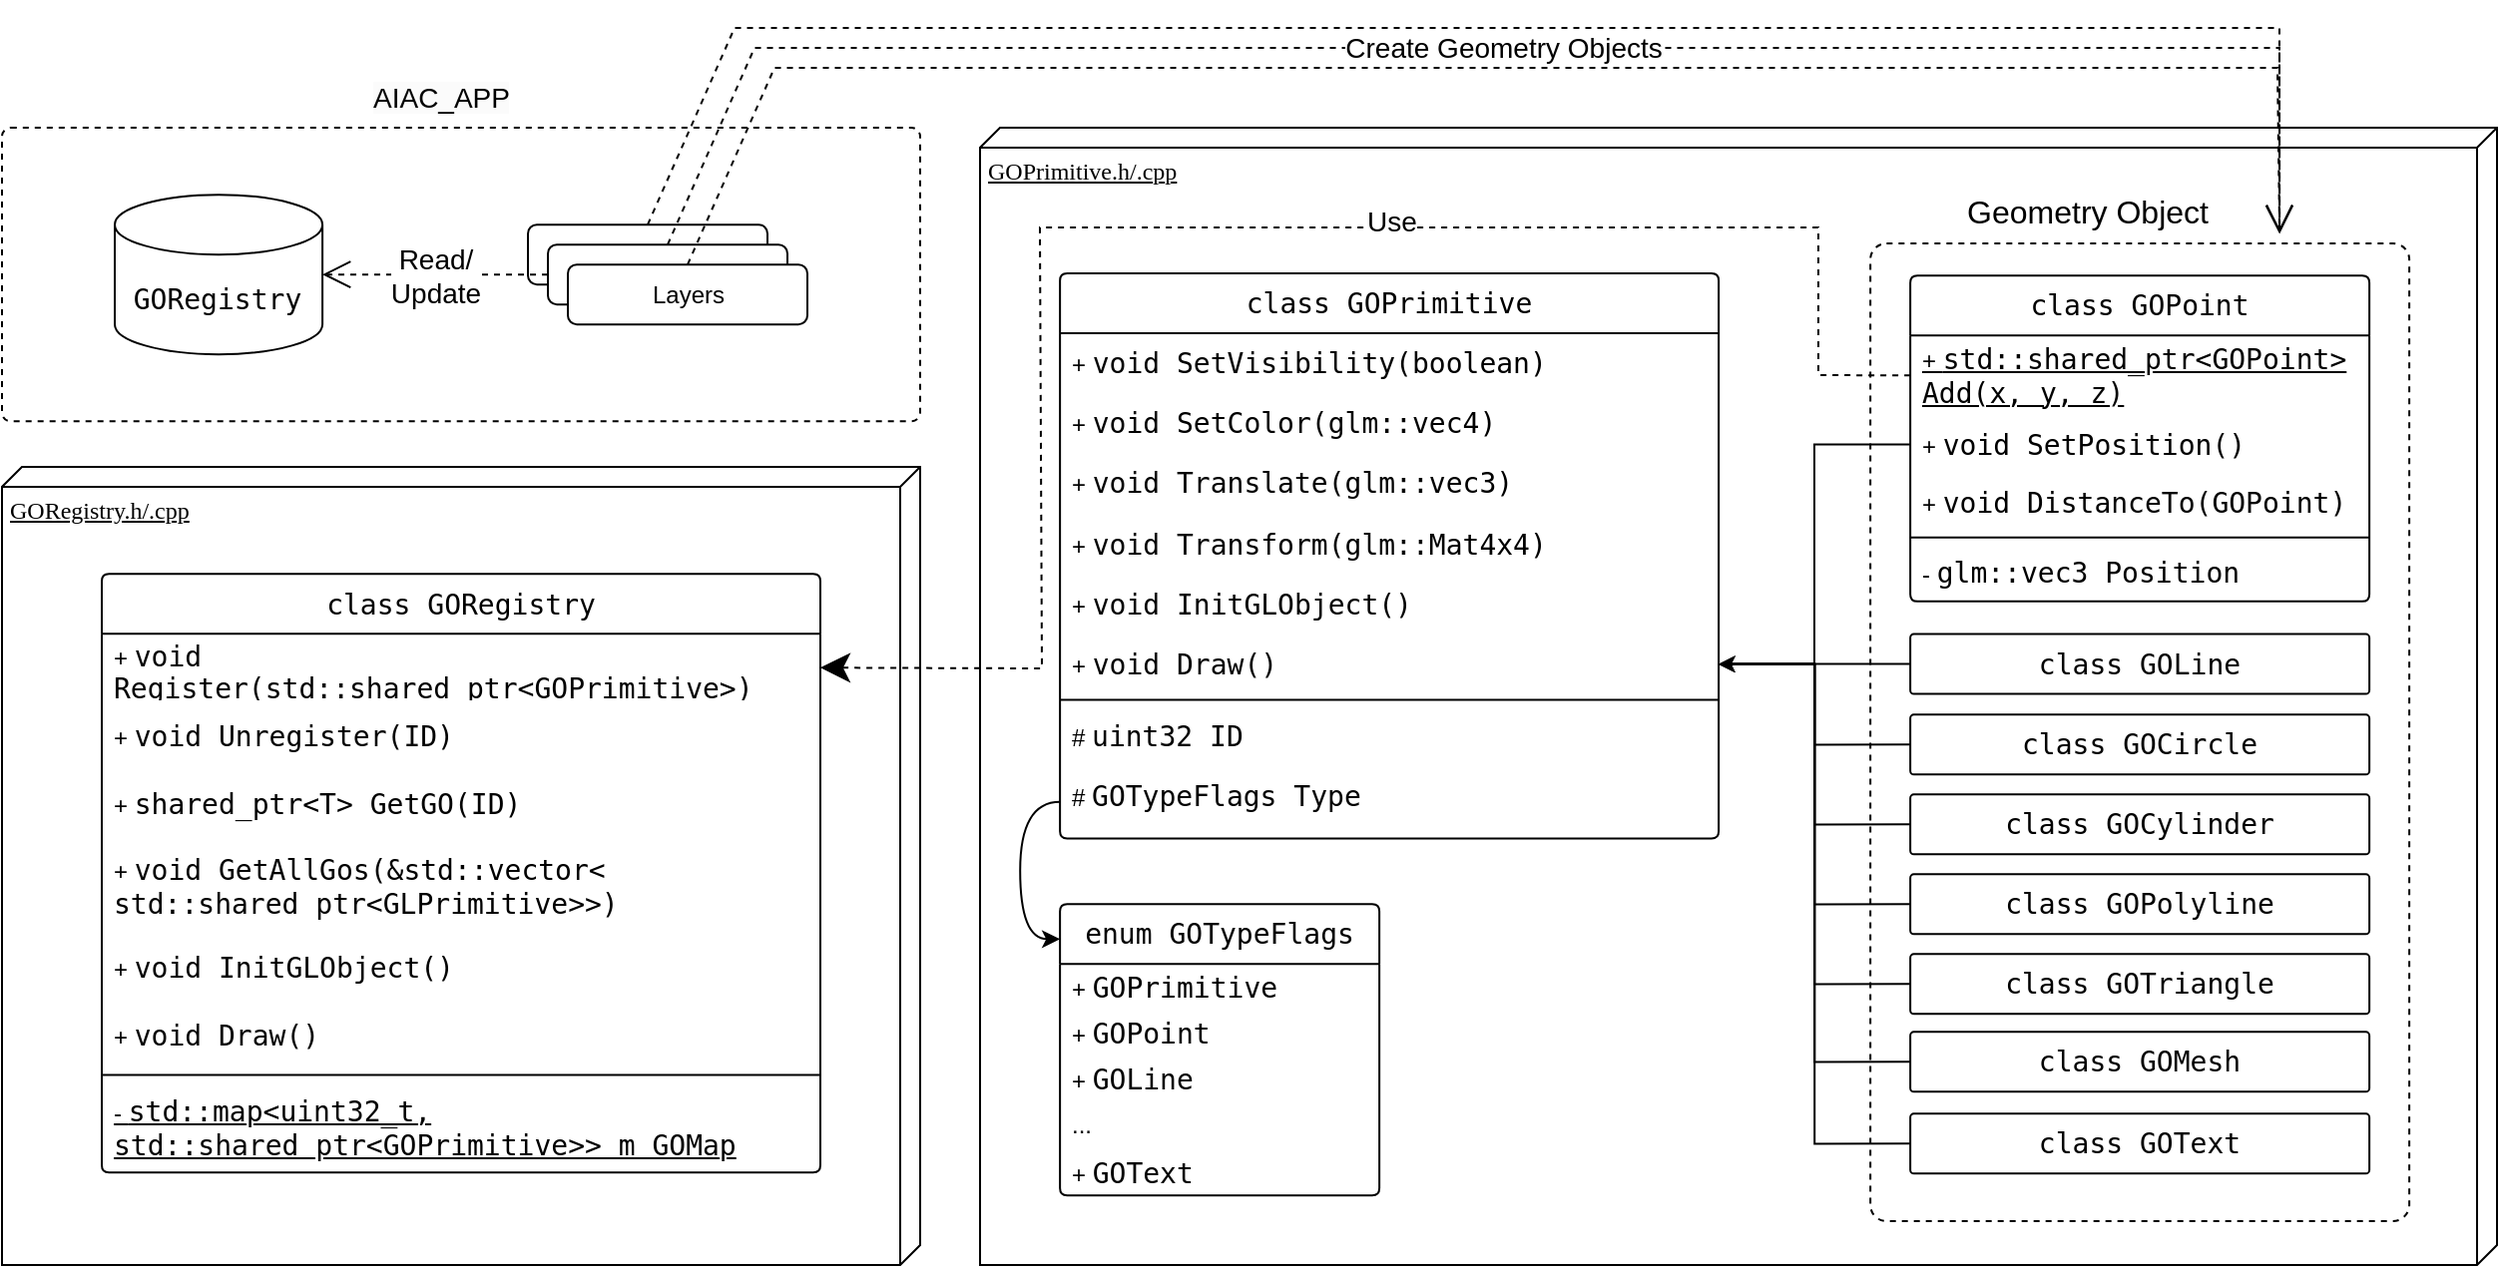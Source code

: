 <mxfile version="25.0.3">
  <diagram id="C5RBs43oDa-KdzZeNtuy" name="Page-1">
    <mxGraphModel dx="2353" dy="881" grid="0" gridSize="10" guides="1" tooltips="1" connect="1" arrows="1" fold="1" page="1" pageScale="1" pageWidth="827" pageHeight="1169" math="0" shadow="0">
      <root>
        <mxCell id="WIyWlLk6GJQsqaUBKTNV-0" />
        <mxCell id="WIyWlLk6GJQsqaUBKTNV-1" parent="WIyWlLk6GJQsqaUBKTNV-0" />
        <mxCell id="sMStKUehqGQMSR1SdG5j-219" value="" style="rounded=1;whiteSpace=wrap;html=1;dashed=1;strokeWidth=1;perimeterSpacing=5;arcSize=3;fillColor=none;" parent="WIyWlLk6GJQsqaUBKTNV-1" vertex="1">
          <mxGeometry x="-788" y="80" width="460" height="147.14" as="geometry" />
        </mxCell>
        <mxCell id="sMStKUehqGQMSR1SdG5j-0" value="GOPrimitive.h/.cpp" style="verticalAlign=top;align=left;spacingTop=8;spacingLeft=2;spacingRight=12;shape=cube;size=10;direction=south;fontStyle=4;html=1;rounded=0;shadow=0;comic=0;labelBackgroundColor=none;strokeWidth=1;fontFamily=Verdana;fontSize=12;fillColor=none;fontColor=default;" parent="WIyWlLk6GJQsqaUBKTNV-1" vertex="1">
          <mxGeometry x="-298" y="80" width="760" height="570" as="geometry" />
        </mxCell>
        <mxCell id="sMStKUehqGQMSR1SdG5j-194" value="" style="rounded=1;whiteSpace=wrap;html=1;dashed=1;strokeWidth=1;perimeterSpacing=5;arcSize=3;fillColor=none;" parent="WIyWlLk6GJQsqaUBKTNV-1" vertex="1">
          <mxGeometry x="148.06" y="138" width="270" height="490" as="geometry" />
        </mxCell>
        <mxCell id="sMStKUehqGQMSR1SdG5j-5" value="" style="group" parent="WIyWlLk6GJQsqaUBKTNV-1" connectable="0" vertex="1">
          <mxGeometry x="-257.94" y="153" width="330" height="320" as="geometry" />
        </mxCell>
        <mxCell id="sMStKUehqGQMSR1SdG5j-6" value="&lt;span style=&quot;font-family: &amp;quot;Droid Sans Mono&amp;quot;, &amp;quot;monospace&amp;quot;, monospace, &amp;quot;UbuntuMono Nerd Font&amp;quot;, Consolas, &amp;quot;Courier New&amp;quot;, monospace; font-size: 14px;&quot;&gt;class&amp;nbsp;&lt;/span&gt;&lt;font face=&quot;Droid Sans Mono, monospace, monospace, UbuntuMono Nerd Font, Consolas, Courier New, monospace&quot;&gt;&lt;span style=&quot;font-size: 14px;&quot;&gt;GOPrimitive&lt;/span&gt;&lt;/font&gt;" style="swimlane;fontStyle=0;childLayout=stackLayout;horizontal=1;startSize=30;horizontalStack=0;resizeParent=1;resizeParentMax=0;resizeLast=0;collapsible=1;marginBottom=0;whiteSpace=wrap;html=1;fontColor=default;rounded=1;arcSize=4;swimlaneLine=1;" parent="sMStKUehqGQMSR1SdG5j-5" vertex="1">
          <mxGeometry width="330" height="283.194" as="geometry">
            <mxRectangle x="878" y="661" width="54" height="30" as="alternateBounds" />
          </mxGeometry>
        </mxCell>
        <mxCell id="sMStKUehqGQMSR1SdG5j-7" value="&lt;div style=&quot;text-align: center;&quot;&gt;&lt;span style=&quot;background-color: initial;&quot;&gt;+&amp;nbsp;&lt;/span&gt;&lt;span style=&quot;background-color: initial;&quot;&gt;&lt;font face=&quot;Droid Sans Mono, monospace, monospace, UbuntuMono Nerd Font, Consolas, Courier New, monospace&quot;&gt;&lt;span style=&quot;font-size: 14px;&quot;&gt;void SetVisibility(boolean)&lt;/span&gt;&lt;/font&gt;&lt;/span&gt;&lt;/div&gt;" style="text;strokeColor=none;fillColor=none;align=left;verticalAlign=middle;spacingLeft=4;spacingRight=4;overflow=hidden;points=[[0,0.5],[1,0.5]];portConstraint=eastwest;rotatable=0;whiteSpace=wrap;html=1;fontColor=default;" parent="sMStKUehqGQMSR1SdG5j-6" vertex="1">
          <mxGeometry y="30" width="330" height="30.155" as="geometry" />
        </mxCell>
        <mxCell id="sMStKUehqGQMSR1SdG5j-8" value="&lt;span style=&quot;text-align: center; background-color: initial;&quot;&gt;+&amp;nbsp;&lt;/span&gt;&lt;span style=&quot;text-align: center; background-color: initial;&quot;&gt;&lt;font face=&quot;Droid Sans Mono, monospace, monospace, UbuntuMono Nerd Font, Consolas, Courier New, monospace&quot;&gt;&lt;span style=&quot;font-size: 14px;&quot;&gt;void SetColor(glm::vec4)&lt;/span&gt;&lt;/font&gt;&lt;/span&gt;" style="text;strokeColor=none;fillColor=none;align=left;verticalAlign=middle;spacingLeft=4;spacingRight=4;overflow=hidden;points=[[0,0.5],[1,0.5]];portConstraint=eastwest;rotatable=0;whiteSpace=wrap;html=1;fontColor=default;" parent="sMStKUehqGQMSR1SdG5j-6" vertex="1">
          <mxGeometry y="60.155" width="330" height="30.155" as="geometry" />
        </mxCell>
        <mxCell id="sMStKUehqGQMSR1SdG5j-21" value="&lt;span style=&quot;text-align: center; background-color: initial;&quot;&gt;+&amp;nbsp;&lt;/span&gt;&lt;span style=&quot;text-align: center; background-color: initial;&quot;&gt;&lt;font face=&quot;Droid Sans Mono, monospace, monospace, UbuntuMono Nerd Font, Consolas, Courier New, monospace&quot;&gt;&lt;span style=&quot;font-size: 14px;&quot;&gt;void Translate(glm::vec3)&lt;/span&gt;&lt;/font&gt;&lt;/span&gt;" style="text;strokeColor=none;fillColor=none;align=left;verticalAlign=middle;spacingLeft=4;spacingRight=4;overflow=hidden;points=[[0,0.5],[1,0.5]];portConstraint=eastwest;rotatable=0;whiteSpace=wrap;html=1;fontColor=default;" parent="sMStKUehqGQMSR1SdG5j-6" vertex="1">
          <mxGeometry y="90.309" width="330" height="30.155" as="geometry" />
        </mxCell>
        <mxCell id="sMStKUehqGQMSR1SdG5j-22" value="&lt;span style=&quot;background-color: initial; text-align: center;&quot;&gt;+&amp;nbsp;&lt;/span&gt;&lt;span style=&quot;background-color: initial; text-align: center;&quot;&gt;&lt;font face=&quot;Droid Sans Mono, monospace, monospace, UbuntuMono Nerd Font, Consolas, Courier New, monospace&quot;&gt;&lt;span style=&quot;font-size: 14px;&quot;&gt;void Transform(glm::Mat4x4)&lt;/span&gt;&lt;/font&gt;&lt;/span&gt;" style="text;strokeColor=none;fillColor=none;align=left;verticalAlign=middle;spacingLeft=4;spacingRight=4;overflow=hidden;points=[[0,0.5],[1,0.5]];portConstraint=eastwest;rotatable=0;whiteSpace=wrap;html=1;fontColor=default;" parent="sMStKUehqGQMSR1SdG5j-6" vertex="1">
          <mxGeometry y="120.464" width="330" height="30.155" as="geometry" />
        </mxCell>
        <mxCell id="sMStKUehqGQMSR1SdG5j-23" value="&lt;span style=&quot;background-color: initial; text-align: center;&quot;&gt;+&amp;nbsp;&lt;/span&gt;&lt;span style=&quot;background-color: initial; text-align: center;&quot;&gt;&lt;font face=&quot;Droid Sans Mono, monospace, monospace, UbuntuMono Nerd Font, Consolas, Courier New, monospace&quot;&gt;&lt;span style=&quot;font-size: 14px;&quot;&gt;void InitGLObject()&lt;/span&gt;&lt;/font&gt;&lt;/span&gt;" style="text;strokeColor=none;fillColor=none;align=left;verticalAlign=middle;spacingLeft=4;spacingRight=4;overflow=hidden;points=[[0,0.5],[1,0.5]];portConstraint=eastwest;rotatable=0;whiteSpace=wrap;html=1;fontColor=default;" parent="sMStKUehqGQMSR1SdG5j-6" vertex="1">
          <mxGeometry y="150.619" width="330" height="30.155" as="geometry" />
        </mxCell>
        <mxCell id="sMStKUehqGQMSR1SdG5j-24" value="&lt;span style=&quot;background-color: initial; text-align: center;&quot;&gt;+&amp;nbsp;&lt;/span&gt;&lt;span style=&quot;background-color: initial; text-align: center;&quot;&gt;&lt;font face=&quot;Droid Sans Mono, monospace, monospace, UbuntuMono Nerd Font, Consolas, Courier New, monospace&quot;&gt;&lt;span style=&quot;font-size: 14px;&quot;&gt;void Draw()&lt;/span&gt;&lt;/font&gt;&lt;/span&gt;" style="text;strokeColor=none;fillColor=none;align=left;verticalAlign=middle;spacingLeft=4;spacingRight=4;overflow=hidden;points=[[0,0.5],[1,0.5]];portConstraint=eastwest;rotatable=0;whiteSpace=wrap;html=1;fontColor=default;" parent="sMStKUehqGQMSR1SdG5j-6" vertex="1">
          <mxGeometry y="180.773" width="330" height="30.155" as="geometry" />
        </mxCell>
        <mxCell id="sMStKUehqGQMSR1SdG5j-28" value="" style="line;strokeWidth=1;fillColor=none;align=left;verticalAlign=middle;spacingTop=-1;spacingLeft=3;spacingRight=3;rotatable=0;labelPosition=right;points=[];portConstraint=eastwest;strokeColor=inherit;" parent="sMStKUehqGQMSR1SdG5j-6" vertex="1">
          <mxGeometry y="210.928" width="330" height="5.571" as="geometry" />
        </mxCell>
        <mxCell id="sMStKUehqGQMSR1SdG5j-31" value="&lt;span style=&quot;background-color: initial; text-align: center;&quot;&gt;#&amp;nbsp;&lt;/span&gt;&lt;span style=&quot;background-color: initial; text-align: center;&quot;&gt;&lt;font face=&quot;Droid Sans Mono, monospace, monospace, UbuntuMono Nerd Font, Consolas, Courier New, monospace&quot;&gt;&lt;span style=&quot;font-size: 14px;&quot;&gt;uint32 ID&lt;/span&gt;&lt;/font&gt;&lt;/span&gt;" style="text;strokeColor=none;fillColor=none;align=left;verticalAlign=middle;spacingLeft=4;spacingRight=4;overflow=hidden;points=[[0,0.5],[1,0.5]];portConstraint=eastwest;rotatable=0;whiteSpace=wrap;html=1;fontColor=default;" parent="sMStKUehqGQMSR1SdG5j-6" vertex="1">
          <mxGeometry y="216.499" width="330" height="30.155" as="geometry" />
        </mxCell>
        <mxCell id="sMStKUehqGQMSR1SdG5j-9" value="&lt;span style=&quot;text-align: center; background-color: initial;&quot;&gt;#&amp;nbsp;&lt;/span&gt;&lt;span style=&quot;text-align: center; background-color: initial;&quot;&gt;&lt;font face=&quot;Droid Sans Mono, monospace, monospace, UbuntuMono Nerd Font, Consolas, Courier New, monospace&quot;&gt;&lt;span style=&quot;font-size: 14px;&quot;&gt;GOTypeFlags Type&lt;/span&gt;&lt;/font&gt;&lt;/span&gt;" style="text;strokeColor=none;fillColor=none;align=left;verticalAlign=top;spacingLeft=4;spacingRight=4;overflow=hidden;points=[[0,0.5],[1,0.5]];portConstraint=eastwest;rotatable=0;whiteSpace=wrap;html=1;fontColor=default;" parent="sMStKUehqGQMSR1SdG5j-6" vertex="1">
          <mxGeometry y="246.654" width="330" height="36.54" as="geometry" />
        </mxCell>
        <mxCell id="sMStKUehqGQMSR1SdG5j-33" value="" style="group" parent="WIyWlLk6GJQsqaUBKTNV-1" connectable="0" vertex="1">
          <mxGeometry x="-257.94" y="469.16" width="160" height="150" as="geometry" />
        </mxCell>
        <mxCell id="sMStKUehqGQMSR1SdG5j-34" value="&lt;span style=&quot;font-family: &amp;quot;Droid Sans Mono&amp;quot;, &amp;quot;monospace&amp;quot;, monospace, &amp;quot;UbuntuMono Nerd Font&amp;quot;, Consolas, &amp;quot;Courier New&amp;quot;, monospace; font-size: 14px;&quot;&gt;enum&amp;nbsp;&lt;/span&gt;&lt;font face=&quot;Droid Sans Mono, monospace, monospace, UbuntuMono Nerd Font, Consolas, Courier New, monospace&quot;&gt;&lt;span style=&quot;font-size: 14px;&quot;&gt;GOTypeFlags&lt;/span&gt;&lt;/font&gt;" style="swimlane;fontStyle=0;childLayout=stackLayout;horizontal=1;startSize=30;horizontalStack=0;resizeParent=1;resizeParentMax=0;resizeLast=0;collapsible=1;marginBottom=0;whiteSpace=wrap;html=1;fontColor=default;rounded=1;arcSize=4;swimlaneLine=1;" parent="sMStKUehqGQMSR1SdG5j-33" vertex="1">
          <mxGeometry width="160" height="145.979" as="geometry">
            <mxRectangle x="878" y="661" width="54" height="30" as="alternateBounds" />
          </mxGeometry>
        </mxCell>
        <mxCell id="sMStKUehqGQMSR1SdG5j-43" value="&lt;span style=&quot;background-color: initial; text-align: center;&quot;&gt;+&amp;nbsp;&lt;font face=&quot;Droid Sans Mono, monospace, monospace, UbuntuMono Nerd Font, Consolas, Courier New, monospace&quot;&gt;&lt;span style=&quot;font-size: 14px;&quot;&gt;GOPrimitive&lt;/span&gt;&lt;/font&gt;&lt;/span&gt;" style="text;strokeColor=none;fillColor=none;align=left;verticalAlign=middle;spacingLeft=4;spacingRight=4;overflow=hidden;points=[[0,0.5],[1,0.5]];portConstraint=eastwest;rotatable=0;whiteSpace=wrap;html=1;fontColor=default;" parent="sMStKUehqGQMSR1SdG5j-34" vertex="1">
          <mxGeometry y="30" width="160" height="23.196" as="geometry" />
        </mxCell>
        <mxCell id="sMStKUehqGQMSR1SdG5j-46" value="&lt;span style=&quot;background-color: initial; text-align: center;&quot;&gt;+&amp;nbsp;&lt;font face=&quot;Droid Sans Mono, monospace, monospace, UbuntuMono Nerd Font, Consolas, Courier New, monospace&quot;&gt;&lt;span style=&quot;font-size: 14px;&quot;&gt;GOPoint&lt;/span&gt;&lt;/font&gt;&lt;/span&gt;" style="text;strokeColor=none;fillColor=none;align=left;verticalAlign=middle;spacingLeft=4;spacingRight=4;overflow=hidden;points=[[0,0.5],[1,0.5]];portConstraint=eastwest;rotatable=0;whiteSpace=wrap;html=1;fontColor=default;" parent="sMStKUehqGQMSR1SdG5j-34" vertex="1">
          <mxGeometry y="53.196" width="160" height="23.196" as="geometry" />
        </mxCell>
        <mxCell id="sMStKUehqGQMSR1SdG5j-48" value="&lt;span style=&quot;background-color: initial; text-align: center;&quot;&gt;+&amp;nbsp;&lt;font face=&quot;Droid Sans Mono, monospace, monospace, UbuntuMono Nerd Font, Consolas, Courier New, monospace&quot;&gt;&lt;span style=&quot;font-size: 14px;&quot;&gt;GOLine&lt;/span&gt;&lt;/font&gt;&lt;/span&gt;" style="text;strokeColor=none;fillColor=none;align=left;verticalAlign=middle;spacingLeft=4;spacingRight=4;overflow=hidden;points=[[0,0.5],[1,0.5]];portConstraint=eastwest;rotatable=0;whiteSpace=wrap;html=1;fontColor=default;" parent="sMStKUehqGQMSR1SdG5j-34" vertex="1">
          <mxGeometry y="76.392" width="160" height="23.196" as="geometry" />
        </mxCell>
        <mxCell id="sMStKUehqGQMSR1SdG5j-161" value="&lt;div style=&quot;text-align: center;&quot;&gt;&lt;span style=&quot;background-color: initial;&quot;&gt;...&lt;/span&gt;&lt;/div&gt;" style="text;strokeColor=none;fillColor=none;align=left;verticalAlign=middle;spacingLeft=4;spacingRight=4;overflow=hidden;points=[[0,0.5],[1,0.5]];portConstraint=eastwest;rotatable=0;whiteSpace=wrap;html=1;fontColor=default;" parent="sMStKUehqGQMSR1SdG5j-34" vertex="1">
          <mxGeometry y="99.588" width="160" height="23.196" as="geometry" />
        </mxCell>
        <mxCell id="sMStKUehqGQMSR1SdG5j-53" value="&lt;span style=&quot;background-color: initial; text-align: center;&quot;&gt;+&amp;nbsp;&lt;font face=&quot;Droid Sans Mono, monospace, monospace, UbuntuMono Nerd Font, Consolas, Courier New, monospace&quot;&gt;&lt;span style=&quot;font-size: 14px;&quot;&gt;GOText&lt;/span&gt;&lt;/font&gt;&lt;/span&gt;" style="text;strokeColor=none;fillColor=none;align=left;verticalAlign=middle;spacingLeft=4;spacingRight=4;overflow=hidden;points=[[0,0.5],[1,0.5]];portConstraint=eastwest;rotatable=0;whiteSpace=wrap;html=1;fontColor=default;" parent="sMStKUehqGQMSR1SdG5j-34" vertex="1">
          <mxGeometry y="122.784" width="160" height="23.196" as="geometry" />
        </mxCell>
        <mxCell id="sMStKUehqGQMSR1SdG5j-54" value="" style="group" parent="WIyWlLk6GJQsqaUBKTNV-1" connectable="0" vertex="1">
          <mxGeometry x="168.06" y="154.16" width="230" height="190" as="geometry" />
        </mxCell>
        <mxCell id="sMStKUehqGQMSR1SdG5j-55" value="&lt;span style=&quot;font-family: &amp;quot;Droid Sans Mono&amp;quot;, &amp;quot;monospace&amp;quot;, monospace, &amp;quot;UbuntuMono Nerd Font&amp;quot;, Consolas, &amp;quot;Courier New&amp;quot;, monospace; font-size: 14px;&quot;&gt;class&amp;nbsp;&lt;/span&gt;&lt;span style=&quot;font-family: &amp;quot;Droid Sans Mono&amp;quot;, monospace, monospace, &amp;quot;UbuntuMono Nerd Font&amp;quot;, Consolas, &amp;quot;Courier New&amp;quot;, monospace; font-size: 14px;&quot;&gt;GOPoint&lt;/span&gt;" style="swimlane;fontStyle=0;childLayout=stackLayout;horizontal=1;startSize=30;horizontalStack=0;resizeParent=1;resizeParentMax=0;resizeLast=0;collapsible=1;marginBottom=0;whiteSpace=wrap;html=1;fontColor=default;rounded=1;arcSize=4;swimlaneLine=1;" parent="sMStKUehqGQMSR1SdG5j-54" vertex="1">
          <mxGeometry width="230" height="163.267" as="geometry">
            <mxRectangle x="878" y="661" width="54" height="30" as="alternateBounds" />
          </mxGeometry>
        </mxCell>
        <mxCell id="sMStKUehqGQMSR1SdG5j-189" value="&lt;u&gt;&lt;span style=&quot;background-color: initial; text-align: center;&quot;&gt;+&amp;nbsp;&lt;/span&gt;&lt;span style=&quot;background-color: initial; text-align: center;&quot;&gt;&lt;font face=&quot;Droid Sans Mono, monospace, monospace, UbuntuMono Nerd Font, Consolas, Courier New, monospace&quot;&gt;&lt;span style=&quot;font-size: 14px;&quot;&gt;std::shared_ptr&amp;lt;GOPoint&amp;gt; Add(x, y, z)&lt;/span&gt;&lt;/font&gt;&lt;/span&gt;&lt;/u&gt;" style="text;strokeColor=none;fillColor=none;align=left;verticalAlign=middle;spacingLeft=4;spacingRight=4;overflow=hidden;points=[[0,0.5],[1,0.5]];portConstraint=eastwest;rotatable=0;whiteSpace=wrap;html=1;fontColor=default;" parent="sMStKUehqGQMSR1SdG5j-55" vertex="1">
          <mxGeometry y="30" width="230" height="40" as="geometry" />
        </mxCell>
        <mxCell id="sMStKUehqGQMSR1SdG5j-60" value="&lt;span style=&quot;background-color: initial; text-align: center;&quot;&gt;+&amp;nbsp;&lt;/span&gt;&lt;span style=&quot;background-color: initial; text-align: center;&quot;&gt;&lt;font face=&quot;Droid Sans Mono, monospace, monospace, UbuntuMono Nerd Font, Consolas, Courier New, monospace&quot;&gt;&lt;span style=&quot;font-size: 14px;&quot;&gt;void SetPosition()&lt;/span&gt;&lt;/font&gt;&lt;/span&gt;" style="text;strokeColor=none;fillColor=none;align=left;verticalAlign=middle;spacingLeft=4;spacingRight=4;overflow=hidden;points=[[0,0.5],[1,0.5]];portConstraint=eastwest;rotatable=0;whiteSpace=wrap;html=1;fontColor=default;" parent="sMStKUehqGQMSR1SdG5j-55" vertex="1">
          <mxGeometry y="70" width="230" height="29.286" as="geometry" />
        </mxCell>
        <mxCell id="sMStKUehqGQMSR1SdG5j-61" value="&lt;span style=&quot;background-color: initial; text-align: center;&quot;&gt;+&amp;nbsp;&lt;/span&gt;&lt;span style=&quot;background-color: initial; text-align: center;&quot;&gt;&lt;font face=&quot;Droid Sans Mono, monospace, monospace, UbuntuMono Nerd Font, Consolas, Courier New, monospace&quot;&gt;&lt;span style=&quot;font-size: 14px;&quot;&gt;void DistanceTo(GOPoint)&lt;/span&gt;&lt;/font&gt;&lt;/span&gt;" style="text;strokeColor=none;fillColor=none;align=left;verticalAlign=middle;spacingLeft=4;spacingRight=4;overflow=hidden;points=[[0,0.5],[1,0.5]];portConstraint=eastwest;rotatable=0;whiteSpace=wrap;html=1;fontColor=default;" parent="sMStKUehqGQMSR1SdG5j-55" vertex="1">
          <mxGeometry y="99.286" width="230" height="29.285" as="geometry" />
        </mxCell>
        <mxCell id="sMStKUehqGQMSR1SdG5j-62" value="" style="line;strokeWidth=1;fillColor=none;align=left;verticalAlign=middle;spacingTop=-1;spacingLeft=3;spacingRight=3;rotatable=0;labelPosition=right;points=[];portConstraint=eastwest;strokeColor=inherit;" parent="sMStKUehqGQMSR1SdG5j-55" vertex="1">
          <mxGeometry y="128.571" width="230" height="5.411" as="geometry" />
        </mxCell>
        <mxCell id="sMStKUehqGQMSR1SdG5j-63" value="&lt;span style=&quot;background-color: initial; text-align: center;&quot;&gt;-&lt;/span&gt;&lt;span style=&quot;background-color: initial; text-align: center;&quot;&gt;&amp;nbsp;&lt;/span&gt;&lt;span style=&quot;background-color: initial; text-align: center;&quot;&gt;&lt;font face=&quot;Droid Sans Mono, monospace, monospace, UbuntuMono Nerd Font, Consolas, Courier New, monospace&quot;&gt;&lt;span style=&quot;font-size: 14px;&quot;&gt;glm::vec3 Position&lt;/span&gt;&lt;/font&gt;&lt;/span&gt;" style="text;strokeColor=none;fillColor=none;align=left;verticalAlign=middle;spacingLeft=4;spacingRight=4;overflow=hidden;points=[[0,0.5],[1,0.5]];portConstraint=eastwest;rotatable=0;whiteSpace=wrap;html=1;fontColor=default;" parent="sMStKUehqGQMSR1SdG5j-55" vertex="1">
          <mxGeometry y="133.981" width="230" height="29.286" as="geometry" />
        </mxCell>
        <mxCell id="sMStKUehqGQMSR1SdG5j-115" value="GORegistry.h/.cpp" style="verticalAlign=top;align=left;spacingTop=8;spacingLeft=2;spacingRight=12;shape=cube;size=10;direction=south;fontStyle=4;html=1;rounded=0;shadow=0;comic=0;labelBackgroundColor=none;strokeWidth=1;fontFamily=Verdana;fontSize=12;fillColor=none;fontColor=default;" parent="WIyWlLk6GJQsqaUBKTNV-1" vertex="1">
          <mxGeometry x="-788" y="250" width="460" height="400" as="geometry" />
        </mxCell>
        <mxCell id="sMStKUehqGQMSR1SdG5j-117" value="" style="group" parent="WIyWlLk6GJQsqaUBKTNV-1" connectable="0" vertex="1">
          <mxGeometry x="-738" y="303.62" width="360" height="300" as="geometry" />
        </mxCell>
        <mxCell id="sMStKUehqGQMSR1SdG5j-118" value="&lt;span style=&quot;font-family: &amp;quot;Droid Sans Mono&amp;quot;, &amp;quot;monospace&amp;quot;, monospace, &amp;quot;UbuntuMono Nerd Font&amp;quot;, Consolas, &amp;quot;Courier New&amp;quot;, monospace; font-size: 14px;&quot;&gt;class&amp;nbsp;&lt;/span&gt;&lt;font face=&quot;Droid Sans Mono, monospace, monospace, UbuntuMono Nerd Font, Consolas, Courier New, monospace&quot;&gt;&lt;span style=&quot;font-size: 14px;&quot;&gt;GORegistry&lt;/span&gt;&lt;/font&gt;" style="swimlane;fontStyle=0;childLayout=stackLayout;horizontal=1;startSize=30;horizontalStack=0;resizeParent=1;resizeParentMax=0;resizeLast=0;collapsible=1;marginBottom=0;whiteSpace=wrap;html=1;fontColor=default;rounded=1;arcSize=4;swimlaneLine=1;" parent="sMStKUehqGQMSR1SdG5j-117" vertex="1">
          <mxGeometry width="360" height="299.999" as="geometry">
            <mxRectangle x="878" y="661" width="54" height="30" as="alternateBounds" />
          </mxGeometry>
        </mxCell>
        <mxCell id="sMStKUehqGQMSR1SdG5j-119" value="&lt;div style=&quot;&quot;&gt;&lt;span style=&quot;background-color: initial;&quot;&gt;+&amp;nbsp;&lt;/span&gt;&lt;span style=&quot;background-color: initial;&quot;&gt;&lt;font face=&quot;Droid Sans Mono, monospace, monospace, UbuntuMono Nerd Font, Consolas, Courier New, monospace&quot;&gt;&lt;span style=&quot;font-size: 14px;&quot;&gt;void Register(std::shared_ptr&amp;lt;GOPrimitive&amp;gt;)&lt;/span&gt;&lt;/font&gt;&lt;/span&gt;&lt;/div&gt;" style="text;strokeColor=none;fillColor=none;align=left;verticalAlign=middle;spacingLeft=4;spacingRight=4;overflow=hidden;points=[[0,0.5],[1,0.5]];portConstraint=eastwest;rotatable=0;whiteSpace=wrap;html=1;fontColor=default;" parent="sMStKUehqGQMSR1SdG5j-118" vertex="1">
          <mxGeometry y="30" width="360" height="34.021" as="geometry" />
        </mxCell>
        <mxCell id="sMStKUehqGQMSR1SdG5j-120" value="&lt;span style=&quot;text-align: center; background-color: initial;&quot;&gt;+&amp;nbsp;&lt;/span&gt;&lt;span style=&quot;text-align: center; background-color: initial;&quot;&gt;&lt;font face=&quot;Droid Sans Mono, monospace, monospace, UbuntuMono Nerd Font, Consolas, Courier New, monospace&quot;&gt;&lt;span style=&quot;font-size: 14px;&quot;&gt;void Unregister(ID)&lt;/span&gt;&lt;/font&gt;&lt;/span&gt;" style="text;strokeColor=none;fillColor=none;align=left;verticalAlign=middle;spacingLeft=4;spacingRight=4;overflow=hidden;points=[[0,0.5],[1,0.5]];portConstraint=eastwest;rotatable=0;whiteSpace=wrap;html=1;fontColor=default;" parent="sMStKUehqGQMSR1SdG5j-118" vertex="1">
          <mxGeometry y="64.021" width="360" height="34.021" as="geometry" />
        </mxCell>
        <mxCell id="sMStKUehqGQMSR1SdG5j-121" value="&lt;span style=&quot;text-align: center; background-color: initial;&quot;&gt;+ &lt;/span&gt;&lt;span style=&quot;text-align: center; background-color: initial;&quot;&gt;&lt;font face=&quot;Droid Sans Mono, monospace, monospace, UbuntuMono Nerd Font, Consolas, Courier New, monospace&quot;&gt;&lt;span style=&quot;font-size: 14px;&quot;&gt;shared_ptr&amp;lt;T&amp;gt; GetGO(ID)&lt;/span&gt;&lt;/font&gt;&lt;/span&gt;" style="text;strokeColor=none;fillColor=none;align=left;verticalAlign=middle;spacingLeft=4;spacingRight=4;overflow=hidden;points=[[0,0.5],[1,0.5]];portConstraint=eastwest;rotatable=0;whiteSpace=wrap;html=1;fontColor=default;" parent="sMStKUehqGQMSR1SdG5j-118" vertex="1">
          <mxGeometry y="98.041" width="360" height="34.021" as="geometry" />
        </mxCell>
        <mxCell id="sMStKUehqGQMSR1SdG5j-122" value="&lt;span style=&quot;background-color: initial; text-align: center;&quot;&gt;+ &lt;/span&gt;&lt;span style=&quot;font-family: &amp;quot;Droid Sans Mono&amp;quot;, monospace, monospace, &amp;quot;UbuntuMono Nerd Font&amp;quot;, Consolas, &amp;quot;Courier New&amp;quot;, monospace; font-size: 14px; text-align: center;&quot;&gt;void GetAllGos(&amp;amp;&lt;/span&gt;&lt;span style=&quot;font-family: &amp;quot;Droid Sans Mono&amp;quot;, monospace, monospace, &amp;quot;UbuntuMono Nerd Font&amp;quot;, Consolas, &amp;quot;Courier New&amp;quot;, monospace; font-size: 14px; text-align: center;&quot;&gt;std::vector&amp;lt; std::shared_ptr&amp;lt;GLPrimitive&amp;gt;&amp;gt;)&lt;/span&gt;" style="text;strokeColor=none;fillColor=none;align=left;verticalAlign=middle;spacingLeft=4;spacingRight=4;overflow=hidden;points=[[0,0.5],[1,0.5]];portConstraint=eastwest;rotatable=0;whiteSpace=wrap;html=1;fontColor=default;" parent="sMStKUehqGQMSR1SdG5j-118" vertex="1">
          <mxGeometry y="132.062" width="360" height="47.94" as="geometry" />
        </mxCell>
        <mxCell id="sMStKUehqGQMSR1SdG5j-123" value="&lt;span style=&quot;background-color: initial; text-align: center;&quot;&gt;+&amp;nbsp;&lt;/span&gt;&lt;span style=&quot;background-color: initial; text-align: center;&quot;&gt;&lt;font face=&quot;Droid Sans Mono, monospace, monospace, UbuntuMono Nerd Font, Consolas, Courier New, monospace&quot;&gt;&lt;span style=&quot;font-size: 14px;&quot;&gt;void InitGLObject()&lt;/span&gt;&lt;/font&gt;&lt;/span&gt;" style="text;strokeColor=none;fillColor=none;align=left;verticalAlign=middle;spacingLeft=4;spacingRight=4;overflow=hidden;points=[[0,0.5],[1,0.5]];portConstraint=eastwest;rotatable=0;whiteSpace=wrap;html=1;fontColor=default;" parent="sMStKUehqGQMSR1SdG5j-118" vertex="1">
          <mxGeometry y="180.002" width="360" height="34.021" as="geometry" />
        </mxCell>
        <mxCell id="sMStKUehqGQMSR1SdG5j-124" value="&lt;span style=&quot;background-color: initial; text-align: center;&quot;&gt;+&amp;nbsp;&lt;/span&gt;&lt;span style=&quot;background-color: initial; text-align: center;&quot;&gt;&lt;font face=&quot;Droid Sans Mono, monospace, monospace, UbuntuMono Nerd Font, Consolas, Courier New, monospace&quot;&gt;&lt;span style=&quot;font-size: 14px;&quot;&gt;void Draw()&lt;/span&gt;&lt;/font&gt;&lt;/span&gt;" style="text;strokeColor=none;fillColor=none;align=left;verticalAlign=middle;spacingLeft=4;spacingRight=4;overflow=hidden;points=[[0,0.5],[1,0.5]];portConstraint=eastwest;rotatable=0;whiteSpace=wrap;html=1;fontColor=default;" parent="sMStKUehqGQMSR1SdG5j-118" vertex="1">
          <mxGeometry y="214.022" width="360" height="34.021" as="geometry" />
        </mxCell>
        <mxCell id="sMStKUehqGQMSR1SdG5j-125" value="" style="line;strokeWidth=1;fillColor=none;align=left;verticalAlign=middle;spacingTop=-1;spacingLeft=3;spacingRight=3;rotatable=0;labelPosition=right;points=[];portConstraint=eastwest;strokeColor=inherit;" parent="sMStKUehqGQMSR1SdG5j-118" vertex="1">
          <mxGeometry y="248.043" width="360" height="6.286" as="geometry" />
        </mxCell>
        <mxCell id="sMStKUehqGQMSR1SdG5j-126" value="&lt;u&gt;&lt;span style=&quot;background-color: initial; text-align: center;&quot;&gt;-&lt;/span&gt;&lt;span style=&quot;background-color: initial; text-align: center;&quot;&gt;&amp;nbsp;&lt;/span&gt;&lt;font face=&quot;Droid Sans Mono, monospace, monospace, UbuntuMono Nerd Font, Consolas, Courier New, monospace&quot;&gt;&lt;span style=&quot;font-size: 14px;&quot;&gt;std::map&amp;lt;uint32_t, std::shared_ptr&amp;lt;GOPrimitive&amp;gt;&amp;gt; m_GOMap&lt;/span&gt;&lt;/font&gt;&lt;/u&gt;" style="text;strokeColor=none;fillColor=none;align=left;verticalAlign=middle;spacingLeft=4;spacingRight=4;overflow=hidden;points=[[0,0.5],[1,0.5]];portConstraint=eastwest;rotatable=0;whiteSpace=wrap;html=1;fontColor=default;" parent="sMStKUehqGQMSR1SdG5j-118" vertex="1">
          <mxGeometry y="254.329" width="360" height="45.67" as="geometry" />
        </mxCell>
        <mxCell id="sMStKUehqGQMSR1SdG5j-144" style="edgeStyle=orthogonalEdgeStyle;rounded=0;orthogonalLoop=1;jettySize=auto;html=1;exitX=0;exitY=0.5;exitDx=0;exitDy=0;entryX=0;entryY=0.12;entryDx=0;entryDy=0;entryPerimeter=0;curved=1;" parent="WIyWlLk6GJQsqaUBKTNV-1" source="sMStKUehqGQMSR1SdG5j-9" target="sMStKUehqGQMSR1SdG5j-34" edge="1">
          <mxGeometry relative="1" as="geometry" />
        </mxCell>
        <mxCell id="sMStKUehqGQMSR1SdG5j-201" style="edgeStyle=orthogonalEdgeStyle;rounded=0;orthogonalLoop=1;jettySize=auto;html=1;exitX=0;exitY=0.5;exitDx=0;exitDy=0;endArrow=classic;endFill=1;endSize=5;" parent="WIyWlLk6GJQsqaUBKTNV-1" source="sMStKUehqGQMSR1SdG5j-177" target="sMStKUehqGQMSR1SdG5j-24" edge="1">
          <mxGeometry relative="1" as="geometry" />
        </mxCell>
        <mxCell id="sMStKUehqGQMSR1SdG5j-177" value="&lt;span style=&quot;font-family: &amp;quot;Droid Sans Mono&amp;quot;, &amp;quot;monospace&amp;quot;, monospace, &amp;quot;UbuntuMono Nerd Font&amp;quot;, Consolas, &amp;quot;Courier New&amp;quot;, monospace; font-size: 14px;&quot;&gt;class&amp;nbsp;&lt;/span&gt;&lt;span style=&quot;font-family: &amp;quot;Droid Sans Mono&amp;quot;, monospace, monospace, &amp;quot;UbuntuMono Nerd Font&amp;quot;, Consolas, &amp;quot;Courier New&amp;quot;, monospace; font-size: 14px;&quot;&gt;GOCircle&lt;/span&gt;" style="rounded=1;whiteSpace=wrap;html=1;arcSize=6;" parent="WIyWlLk6GJQsqaUBKTNV-1" vertex="1">
          <mxGeometry x="168.06" y="374.16" width="230" height="30" as="geometry" />
        </mxCell>
        <mxCell id="sMStKUehqGQMSR1SdG5j-202" style="edgeStyle=orthogonalEdgeStyle;rounded=0;orthogonalLoop=1;jettySize=auto;html=1;exitX=0;exitY=0.5;exitDx=0;exitDy=0;endArrow=classic;endFill=1;endSize=5;" parent="WIyWlLk6GJQsqaUBKTNV-1" source="sMStKUehqGQMSR1SdG5j-179" target="sMStKUehqGQMSR1SdG5j-24" edge="1">
          <mxGeometry relative="1" as="geometry" />
        </mxCell>
        <mxCell id="sMStKUehqGQMSR1SdG5j-179" value="&lt;span style=&quot;font-family: &amp;quot;Droid Sans Mono&amp;quot;, &amp;quot;monospace&amp;quot;, monospace, &amp;quot;UbuntuMono Nerd Font&amp;quot;, Consolas, &amp;quot;Courier New&amp;quot;, monospace; font-size: 14px;&quot;&gt;class&amp;nbsp;&lt;/span&gt;&lt;span style=&quot;font-family: &amp;quot;Droid Sans Mono&amp;quot;, monospace, monospace, &amp;quot;UbuntuMono Nerd Font&amp;quot;, Consolas, &amp;quot;Courier New&amp;quot;, monospace; font-size: 14px;&quot;&gt;GOCylinder&lt;/span&gt;" style="rounded=1;whiteSpace=wrap;html=1;arcSize=6;" parent="WIyWlLk6GJQsqaUBKTNV-1" vertex="1">
          <mxGeometry x="168.06" y="414.16" width="230" height="30" as="geometry" />
        </mxCell>
        <mxCell id="sMStKUehqGQMSR1SdG5j-199" style="edgeStyle=orthogonalEdgeStyle;rounded=0;orthogonalLoop=1;jettySize=auto;html=1;exitX=0;exitY=0.5;exitDx=0;exitDy=0;entryX=1;entryY=0.5;entryDx=0;entryDy=0;endArrow=classic;endFill=1;endSize=5;" parent="WIyWlLk6GJQsqaUBKTNV-1" source="sMStKUehqGQMSR1SdG5j-181" target="sMStKUehqGQMSR1SdG5j-24" edge="1">
          <mxGeometry relative="1" as="geometry" />
        </mxCell>
        <mxCell id="sMStKUehqGQMSR1SdG5j-181" value="&lt;span style=&quot;font-family: &amp;quot;Droid Sans Mono&amp;quot;, &amp;quot;monospace&amp;quot;, monospace, &amp;quot;UbuntuMono Nerd Font&amp;quot;, Consolas, &amp;quot;Courier New&amp;quot;, monospace; font-size: 14px;&quot;&gt;class&amp;nbsp;&lt;/span&gt;&lt;span style=&quot;font-family: &amp;quot;Droid Sans Mono&amp;quot;, monospace, monospace, &amp;quot;UbuntuMono Nerd Font&amp;quot;, Consolas, &amp;quot;Courier New&amp;quot;, monospace; font-size: 14px;&quot;&gt;GOLine&lt;/span&gt;" style="rounded=1;whiteSpace=wrap;html=1;arcSize=6;" parent="WIyWlLk6GJQsqaUBKTNV-1" vertex="1">
          <mxGeometry x="168.06" y="333.77" width="230" height="30" as="geometry" />
        </mxCell>
        <mxCell id="sMStKUehqGQMSR1SdG5j-203" style="edgeStyle=orthogonalEdgeStyle;rounded=0;orthogonalLoop=1;jettySize=auto;html=1;exitX=0;exitY=0.5;exitDx=0;exitDy=0;endArrow=classic;endFill=1;endSize=5;" parent="WIyWlLk6GJQsqaUBKTNV-1" source="sMStKUehqGQMSR1SdG5j-183" target="sMStKUehqGQMSR1SdG5j-24" edge="1">
          <mxGeometry relative="1" as="geometry" />
        </mxCell>
        <mxCell id="sMStKUehqGQMSR1SdG5j-183" value="&lt;span style=&quot;font-family: &amp;quot;Droid Sans Mono&amp;quot;, &amp;quot;monospace&amp;quot;, monospace, &amp;quot;UbuntuMono Nerd Font&amp;quot;, Consolas, &amp;quot;Courier New&amp;quot;, monospace; font-size: 14px;&quot;&gt;class&amp;nbsp;&lt;/span&gt;&lt;span style=&quot;font-family: &amp;quot;Droid Sans Mono&amp;quot;, monospace, monospace, &amp;quot;UbuntuMono Nerd Font&amp;quot;, Consolas, &amp;quot;Courier New&amp;quot;, monospace; font-size: 14px;&quot;&gt;GOPolyline&lt;/span&gt;" style="rounded=1;whiteSpace=wrap;html=1;arcSize=6;" parent="WIyWlLk6GJQsqaUBKTNV-1" vertex="1">
          <mxGeometry x="168.06" y="454.16" width="230" height="30" as="geometry" />
        </mxCell>
        <mxCell id="sMStKUehqGQMSR1SdG5j-205" style="edgeStyle=orthogonalEdgeStyle;rounded=0;orthogonalLoop=1;jettySize=auto;html=1;exitX=0;exitY=0.5;exitDx=0;exitDy=0;endArrow=classic;endFill=1;endSize=5;" parent="WIyWlLk6GJQsqaUBKTNV-1" source="sMStKUehqGQMSR1SdG5j-184" target="sMStKUehqGQMSR1SdG5j-24" edge="1">
          <mxGeometry relative="1" as="geometry" />
        </mxCell>
        <mxCell id="sMStKUehqGQMSR1SdG5j-184" value="&lt;span style=&quot;font-family: &amp;quot;Droid Sans Mono&amp;quot;, &amp;quot;monospace&amp;quot;, monospace, &amp;quot;UbuntuMono Nerd Font&amp;quot;, Consolas, &amp;quot;Courier New&amp;quot;, monospace; font-size: 14px;&quot;&gt;class&amp;nbsp;&lt;/span&gt;&lt;span style=&quot;font-family: &amp;quot;Droid Sans Mono&amp;quot;, monospace, monospace, &amp;quot;UbuntuMono Nerd Font&amp;quot;, Consolas, &amp;quot;Courier New&amp;quot;, monospace; font-size: 14px;&quot;&gt;GOMesh&lt;/span&gt;" style="rounded=1;whiteSpace=wrap;html=1;arcSize=6;" parent="WIyWlLk6GJQsqaUBKTNV-1" vertex="1">
          <mxGeometry x="168.06" y="533.16" width="230" height="30" as="geometry" />
        </mxCell>
        <mxCell id="sMStKUehqGQMSR1SdG5j-204" style="edgeStyle=orthogonalEdgeStyle;rounded=0;orthogonalLoop=1;jettySize=auto;html=1;exitX=0;exitY=0.5;exitDx=0;exitDy=0;endArrow=classic;endFill=1;endSize=5;" parent="WIyWlLk6GJQsqaUBKTNV-1" source="sMStKUehqGQMSR1SdG5j-185" target="sMStKUehqGQMSR1SdG5j-24" edge="1">
          <mxGeometry relative="1" as="geometry" />
        </mxCell>
        <mxCell id="sMStKUehqGQMSR1SdG5j-185" value="&lt;span style=&quot;font-family: &amp;quot;Droid Sans Mono&amp;quot;, &amp;quot;monospace&amp;quot;, monospace, &amp;quot;UbuntuMono Nerd Font&amp;quot;, Consolas, &amp;quot;Courier New&amp;quot;, monospace; font-size: 14px;&quot;&gt;class&amp;nbsp;&lt;/span&gt;&lt;span style=&quot;font-family: &amp;quot;Droid Sans Mono&amp;quot;, monospace, monospace, &amp;quot;UbuntuMono Nerd Font&amp;quot;, Consolas, &amp;quot;Courier New&amp;quot;, monospace; font-size: 14px;&quot;&gt;GOTriangle&lt;/span&gt;" style="rounded=1;whiteSpace=wrap;html=1;arcSize=6;" parent="WIyWlLk6GJQsqaUBKTNV-1" vertex="1">
          <mxGeometry x="168.06" y="494.16" width="230" height="30" as="geometry" />
        </mxCell>
        <mxCell id="sMStKUehqGQMSR1SdG5j-206" style="edgeStyle=orthogonalEdgeStyle;rounded=0;orthogonalLoop=1;jettySize=auto;html=1;exitX=0;exitY=0.5;exitDx=0;exitDy=0;endArrow=classic;endFill=1;endSize=5;" parent="WIyWlLk6GJQsqaUBKTNV-1" source="sMStKUehqGQMSR1SdG5j-186" target="sMStKUehqGQMSR1SdG5j-24" edge="1">
          <mxGeometry relative="1" as="geometry" />
        </mxCell>
        <mxCell id="sMStKUehqGQMSR1SdG5j-186" value="&lt;span style=&quot;font-family: &amp;quot;Droid Sans Mono&amp;quot;, &amp;quot;monospace&amp;quot;, monospace, &amp;quot;UbuntuMono Nerd Font&amp;quot;, Consolas, &amp;quot;Courier New&amp;quot;, monospace; font-size: 14px;&quot;&gt;class&amp;nbsp;&lt;/span&gt;&lt;span style=&quot;font-family: &amp;quot;Droid Sans Mono&amp;quot;, monospace, monospace, &amp;quot;UbuntuMono Nerd Font&amp;quot;, Consolas, &amp;quot;Courier New&amp;quot;, monospace; font-size: 14px;&quot;&gt;GOText&lt;/span&gt;" style="rounded=1;whiteSpace=wrap;html=1;arcSize=6;" parent="WIyWlLk6GJQsqaUBKTNV-1" vertex="1">
          <mxGeometry x="168.06" y="574.16" width="230" height="30" as="geometry" />
        </mxCell>
        <mxCell id="sMStKUehqGQMSR1SdG5j-193" value="&lt;font style=&quot;font-size: 14px;&quot;&gt;Use&lt;/font&gt;" style="endArrow=classic;endSize=12;dashed=1;html=1;rounded=0;entryX=1;entryY=0.5;entryDx=0;entryDy=0;exitX=0;exitY=0.5;exitDx=0;exitDy=0;endFill=1;" parent="WIyWlLk6GJQsqaUBKTNV-1" source="sMStKUehqGQMSR1SdG5j-189" target="sMStKUehqGQMSR1SdG5j-119" edge="1">
          <mxGeometry x="-0.207" y="-3" width="160" relative="1" as="geometry">
            <mxPoint x="22" y="190" as="sourcePoint" />
            <mxPoint x="182" y="190" as="targetPoint" />
            <Array as="points">
              <mxPoint x="122" y="204" />
              <mxPoint x="122" y="130" />
              <mxPoint x="-268" y="130" />
              <mxPoint x="-267" y="351" />
            </Array>
            <mxPoint as="offset" />
          </mxGeometry>
        </mxCell>
        <mxCell id="sMStKUehqGQMSR1SdG5j-200" style="edgeStyle=orthogonalEdgeStyle;rounded=0;orthogonalLoop=1;jettySize=auto;html=1;exitX=0;exitY=0.5;exitDx=0;exitDy=0;entryX=1;entryY=0.5;entryDx=0;entryDy=0;endArrow=classic;endFill=1;endSize=5;" parent="WIyWlLk6GJQsqaUBKTNV-1" source="sMStKUehqGQMSR1SdG5j-60" target="sMStKUehqGQMSR1SdG5j-24" edge="1">
          <mxGeometry relative="1" as="geometry">
            <Array as="points">
              <mxPoint x="120" y="239" />
              <mxPoint x="120" y="349" />
            </Array>
          </mxGeometry>
        </mxCell>
        <mxCell id="sMStKUehqGQMSR1SdG5j-208" value="&lt;font style=&quot;font-size: 16px;&quot;&gt;Geometry Object&lt;/font&gt;" style="text;html=1;strokeColor=none;fillColor=none;align=center;verticalAlign=middle;whiteSpace=wrap;rounded=0;fontSize=13;fontColor=default;" parent="WIyWlLk6GJQsqaUBKTNV-1" vertex="1">
          <mxGeometry x="176.997" y="105" width="160.406" height="33" as="geometry" />
        </mxCell>
        <mxCell id="sMStKUehqGQMSR1SdG5j-216" value="&lt;span style=&quot;color: rgb(0, 0, 0); font-family: Helvetica; font-size: 14px; font-style: normal; font-variant-ligatures: normal; font-variant-caps: normal; font-weight: 400; letter-spacing: normal; orphans: 2; text-align: center; text-indent: 0px; text-transform: none; widows: 2; word-spacing: 0px; -webkit-text-stroke-width: 0px; white-space: normal; background-color: rgb(251, 251, 251); text-decoration-thickness: initial; text-decoration-style: initial; text-decoration-color: initial; display: inline !important; float: none;&quot;&gt;AIAC_APP&lt;/span&gt;" style="text;whiteSpace=wrap;html=1;" parent="WIyWlLk6GJQsqaUBKTNV-1" vertex="1">
          <mxGeometry x="-604" y="50" width="73" height="30" as="geometry" />
        </mxCell>
        <mxCell id="sMStKUehqGQMSR1SdG5j-217" value="&lt;span style=&quot;font-family: &amp;quot;Droid Sans Mono&amp;quot;, monospace, monospace, &amp;quot;UbuntuMono Nerd Font&amp;quot;, Consolas, &amp;quot;Courier New&amp;quot;, monospace; font-size: 14px;&quot;&gt;GORegistry&lt;/span&gt;" style="shape=cylinder3;whiteSpace=wrap;html=1;boundedLbl=1;backgroundOutline=1;size=15;" parent="WIyWlLk6GJQsqaUBKTNV-1" vertex="1">
          <mxGeometry x="-731.5" y="113.57" width="104.046" height="80" as="geometry" />
        </mxCell>
        <mxCell id="sMStKUehqGQMSR1SdG5j-220" value="Layers" style="rounded=1;whiteSpace=wrap;html=1;" parent="WIyWlLk6GJQsqaUBKTNV-1" vertex="1">
          <mxGeometry x="-524.5" y="128.57" width="120" height="30" as="geometry" />
        </mxCell>
        <mxCell id="sMStKUehqGQMSR1SdG5j-221" value="Layers" style="rounded=1;whiteSpace=wrap;html=1;" parent="WIyWlLk6GJQsqaUBKTNV-1" vertex="1">
          <mxGeometry x="-514.5" y="138.57" width="120" height="30" as="geometry" />
        </mxCell>
        <mxCell id="sMStKUehqGQMSR1SdG5j-222" value="Layers" style="rounded=1;whiteSpace=wrap;html=1;" parent="WIyWlLk6GJQsqaUBKTNV-1" vertex="1">
          <mxGeometry x="-504.5" y="148.57" width="120" height="30" as="geometry" />
        </mxCell>
        <mxCell id="sMStKUehqGQMSR1SdG5j-226" value="&lt;font style=&quot;font-size: 14px;&quot;&gt;Read/&lt;/font&gt;&lt;div&gt;&lt;font style=&quot;font-size: 14px;&quot;&gt;Update&lt;/font&gt;&lt;/div&gt;" style="endArrow=open;endSize=12;dashed=1;html=1;rounded=0;entryX=1;entryY=0.5;entryDx=0;entryDy=0;entryPerimeter=0;exitX=0;exitY=0.5;exitDx=0;exitDy=0;" parent="WIyWlLk6GJQsqaUBKTNV-1" source="sMStKUehqGQMSR1SdG5j-221" target="sMStKUehqGQMSR1SdG5j-217" edge="1">
          <mxGeometry width="160" relative="1" as="geometry">
            <mxPoint x="-692.98" y="73.57" as="sourcePoint" />
            <mxPoint x="-532.98" y="73.57" as="targetPoint" />
          </mxGeometry>
        </mxCell>
        <mxCell id="sMStKUehqGQMSR1SdG5j-229" value="" style="endArrow=open;endSize=12;dashed=1;html=1;rounded=0;entryX=0.75;entryY=0;entryDx=0;entryDy=0;exitX=0.5;exitY=0;exitDx=0;exitDy=0;" parent="WIyWlLk6GJQsqaUBKTNV-1" source="sMStKUehqGQMSR1SdG5j-220" target="sMStKUehqGQMSR1SdG5j-194" edge="1">
          <mxGeometry width="160" relative="1" as="geometry">
            <mxPoint x="-528" y="-21" as="sourcePoint" />
            <mxPoint x="-612" y="-21" as="targetPoint" />
            <Array as="points">
              <mxPoint x="-421" y="30" />
              <mxPoint x="353" y="30" />
            </Array>
          </mxGeometry>
        </mxCell>
        <mxCell id="y6ZGKfWOptIz0bdlFJA0-2" value="&lt;font style=&quot;font-size: 14px;&quot;&gt;Create Geometry Objects&lt;/font&gt;" style="endArrow=open;endSize=12;dashed=1;html=1;rounded=0;entryX=0.75;entryY=0;entryDx=0;entryDy=0;exitX=0.5;exitY=0;exitDx=0;exitDy=0;" parent="WIyWlLk6GJQsqaUBKTNV-1" source="sMStKUehqGQMSR1SdG5j-221" target="sMStKUehqGQMSR1SdG5j-194" edge="1">
          <mxGeometry width="160" relative="1" as="geometry">
            <mxPoint x="-471" y="144" as="sourcePoint" />
            <mxPoint x="410" y="148" as="targetPoint" />
            <Array as="points">
              <mxPoint x="-411" y="40" />
              <mxPoint x="353" y="40" />
            </Array>
          </mxGeometry>
        </mxCell>
        <mxCell id="y6ZGKfWOptIz0bdlFJA0-3" value="" style="endArrow=open;endSize=12;dashed=1;html=1;rounded=0;entryX=0.75;entryY=0;entryDx=0;entryDy=0;exitX=0.5;exitY=0;exitDx=0;exitDy=0;" parent="WIyWlLk6GJQsqaUBKTNV-1" source="sMStKUehqGQMSR1SdG5j-222" target="sMStKUehqGQMSR1SdG5j-194" edge="1">
          <mxGeometry width="160" relative="1" as="geometry">
            <mxPoint x="-461" y="154" as="sourcePoint" />
            <mxPoint x="420" y="158" as="targetPoint" />
            <Array as="points">
              <mxPoint x="-401" y="50" />
              <mxPoint x="352" y="50" />
            </Array>
          </mxGeometry>
        </mxCell>
      </root>
    </mxGraphModel>
  </diagram>
</mxfile>
